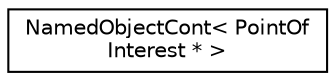 digraph "Graphical Class Hierarchy"
{
  edge [fontname="Helvetica",fontsize="10",labelfontname="Helvetica",labelfontsize="10"];
  node [fontname="Helvetica",fontsize="10",shape=record];
  rankdir="LR";
  Node0 [label="NamedObjectCont\< PointOf\lInterest * \>",height=0.2,width=0.4,color="black", fillcolor="white", style="filled",URL="$d2/d4d/class_named_object_cont.html"];
}
